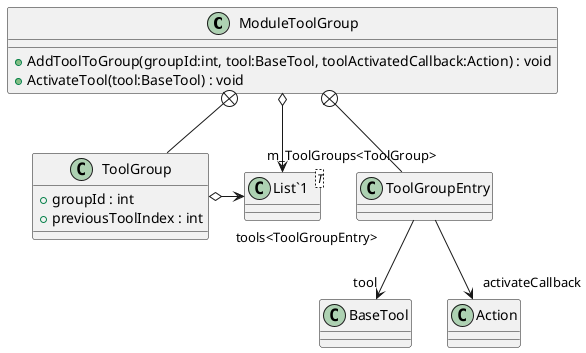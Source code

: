 @startuml
class ModuleToolGroup {
    + AddToolToGroup(groupId:int, tool:BaseTool, toolActivatedCallback:Action) : void
    + ActivateTool(tool:BaseTool) : void
}
class ToolGroupEntry {
}
class ToolGroup {
    + groupId : int
    + previousToolIndex : int
}
class "List`1"<T> {
}
ModuleToolGroup o-> "m_ToolGroups<ToolGroup>" "List`1"
ModuleToolGroup +-- ToolGroupEntry
ToolGroupEntry --> "tool" BaseTool
ToolGroupEntry --> "activateCallback" Action
ModuleToolGroup +-- ToolGroup
ToolGroup o-> "tools<ToolGroupEntry>" "List`1"
@enduml
